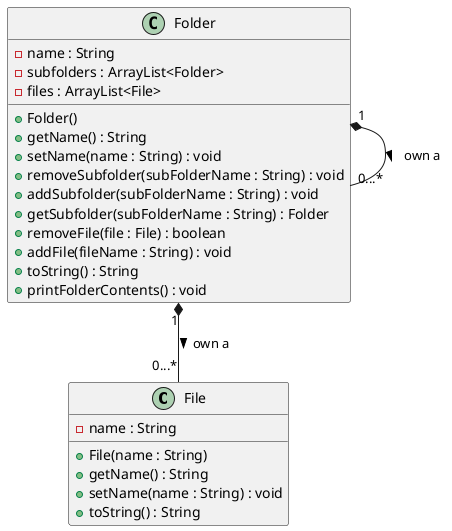 @startuml

class File {
    - name : String
    + File(name : String)
    + getName() : String
    + setName(name : String) : void
    + toString() : String
}

class Folder {
    - name : String
    - subfolders : ArrayList<Folder>
    - files : ArrayList<File>
    + Folder()
    + getName() : String
    + setName(name : String) : void
    + removeSubfolder(subFolderName : String) : void
    + addSubfolder(subFolderName : String) : void
    + getSubfolder(subFolderName : String) : Folder
    + removeFile(file : File) : boolean
    + addFile(fileName : String) : void
    + toString() : String
    + printFolderContents() : void
}

Folder "1" *-- "0...*" File : own a >
Folder "1" *-- "0...*" Folder : own a >

@enduml


